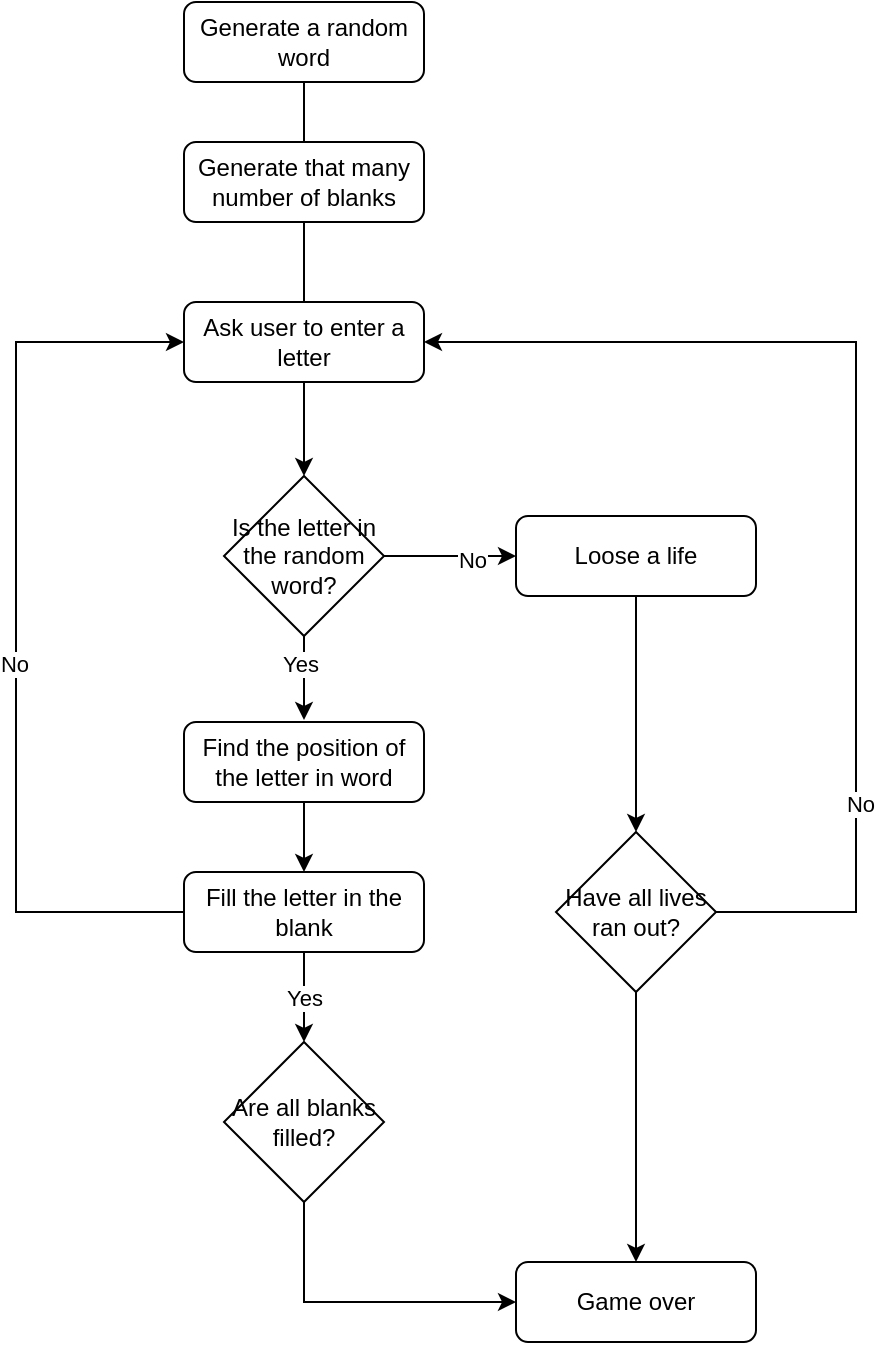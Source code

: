 <mxfile version="24.4.0" type="github">
  <diagram id="C5RBs43oDa-KdzZeNtuy" name="Page-1">
    <mxGraphModel dx="954" dy="530" grid="1" gridSize="10" guides="1" tooltips="1" connect="1" arrows="1" fold="1" page="1" pageScale="1" pageWidth="827" pageHeight="1169" math="0" shadow="0">
      <root>
        <mxCell id="WIyWlLk6GJQsqaUBKTNV-0" />
        <mxCell id="WIyWlLk6GJQsqaUBKTNV-1" parent="WIyWlLk6GJQsqaUBKTNV-0" />
        <mxCell id="WIyWlLk6GJQsqaUBKTNV-2" value="" style="rounded=0;html=1;jettySize=auto;orthogonalLoop=1;fontSize=11;endArrow=block;endFill=0;endSize=8;strokeWidth=1;shadow=0;labelBackgroundColor=none;edgeStyle=orthogonalEdgeStyle;" parent="WIyWlLk6GJQsqaUBKTNV-1" source="WIyWlLk6GJQsqaUBKTNV-3" edge="1">
          <mxGeometry relative="1" as="geometry">
            <mxPoint x="414" y="227" as="targetPoint" />
          </mxGeometry>
        </mxCell>
        <mxCell id="WIyWlLk6GJQsqaUBKTNV-3" value="Generate a random word" style="rounded=1;whiteSpace=wrap;html=1;fontSize=12;glass=0;strokeWidth=1;shadow=0;" parent="WIyWlLk6GJQsqaUBKTNV-1" vertex="1">
          <mxGeometry x="354" y="40" width="120" height="40" as="geometry" />
        </mxCell>
        <mxCell id="fdBWnp7wObq6THsPlyan-14" value="" style="edgeStyle=none;rounded=0;orthogonalLoop=1;jettySize=auto;html=1;" edge="1" parent="WIyWlLk6GJQsqaUBKTNV-1" source="WIyWlLk6GJQsqaUBKTNV-7" target="fdBWnp7wObq6THsPlyan-4">
          <mxGeometry relative="1" as="geometry" />
        </mxCell>
        <mxCell id="WIyWlLk6GJQsqaUBKTNV-7" value="Ask user to enter a letter" style="rounded=1;whiteSpace=wrap;html=1;fontSize=12;glass=0;strokeWidth=1;shadow=0;" parent="WIyWlLk6GJQsqaUBKTNV-1" vertex="1">
          <mxGeometry x="354" y="190" width="120" height="40" as="geometry" />
        </mxCell>
        <mxCell id="fdBWnp7wObq6THsPlyan-2" value="Generate that many number of blanks" style="rounded=1;whiteSpace=wrap;html=1;fontSize=12;glass=0;strokeWidth=1;shadow=0;" vertex="1" parent="WIyWlLk6GJQsqaUBKTNV-1">
          <mxGeometry x="354" y="110" width="120" height="40" as="geometry" />
        </mxCell>
        <mxCell id="fdBWnp7wObq6THsPlyan-15" value="" style="edgeStyle=none;rounded=0;orthogonalLoop=1;jettySize=auto;html=1;" edge="1" parent="WIyWlLk6GJQsqaUBKTNV-1" source="fdBWnp7wObq6THsPlyan-4">
          <mxGeometry relative="1" as="geometry">
            <mxPoint x="414" y="399" as="targetPoint" />
          </mxGeometry>
        </mxCell>
        <mxCell id="fdBWnp7wObq6THsPlyan-27" value="Yes" style="edgeLabel;html=1;align=center;verticalAlign=middle;resizable=0;points=[];" vertex="1" connectable="0" parent="fdBWnp7wObq6THsPlyan-15">
          <mxGeometry x="-0.348" y="-2" relative="1" as="geometry">
            <mxPoint as="offset" />
          </mxGeometry>
        </mxCell>
        <mxCell id="fdBWnp7wObq6THsPlyan-21" value="" style="edgeStyle=none;rounded=0;orthogonalLoop=1;jettySize=auto;html=1;" edge="1" parent="WIyWlLk6GJQsqaUBKTNV-1" source="fdBWnp7wObq6THsPlyan-4" target="fdBWnp7wObq6THsPlyan-19">
          <mxGeometry relative="1" as="geometry" />
        </mxCell>
        <mxCell id="fdBWnp7wObq6THsPlyan-26" value="No" style="edgeLabel;html=1;align=center;verticalAlign=middle;resizable=0;points=[];" vertex="1" connectable="0" parent="fdBWnp7wObq6THsPlyan-21">
          <mxGeometry x="0.333" y="-1" relative="1" as="geometry">
            <mxPoint y="1" as="offset" />
          </mxGeometry>
        </mxCell>
        <mxCell id="fdBWnp7wObq6THsPlyan-4" value="Is the letter in the random word?" style="rhombus;whiteSpace=wrap;html=1;" vertex="1" parent="WIyWlLk6GJQsqaUBKTNV-1">
          <mxGeometry x="374" y="277" width="80" height="80" as="geometry" />
        </mxCell>
        <mxCell id="fdBWnp7wObq6THsPlyan-25" style="edgeStyle=orthogonalEdgeStyle;rounded=0;orthogonalLoop=1;jettySize=auto;html=1;entryX=0;entryY=0.5;entryDx=0;entryDy=0;exitX=0;exitY=0.5;exitDx=0;exitDy=0;" edge="1" parent="WIyWlLk6GJQsqaUBKTNV-1" source="fdBWnp7wObq6THsPlyan-5" target="WIyWlLk6GJQsqaUBKTNV-7">
          <mxGeometry relative="1" as="geometry">
            <mxPoint x="360" y="606" as="sourcePoint" />
            <Array as="points">
              <mxPoint x="270" y="495" />
              <mxPoint x="270" y="210" />
            </Array>
          </mxGeometry>
        </mxCell>
        <mxCell id="fdBWnp7wObq6THsPlyan-38" value="No" style="edgeLabel;html=1;align=center;verticalAlign=middle;resizable=0;points=[];" vertex="1" connectable="0" parent="fdBWnp7wObq6THsPlyan-25">
          <mxGeometry x="-0.08" y="1" relative="1" as="geometry">
            <mxPoint as="offset" />
          </mxGeometry>
        </mxCell>
        <mxCell id="fdBWnp7wObq6THsPlyan-35" value="" style="edgeStyle=orthogonalEdgeStyle;rounded=0;orthogonalLoop=1;jettySize=auto;html=1;" edge="1" parent="WIyWlLk6GJQsqaUBKTNV-1" source="fdBWnp7wObq6THsPlyan-5" target="fdBWnp7wObq6THsPlyan-34">
          <mxGeometry relative="1" as="geometry" />
        </mxCell>
        <mxCell id="fdBWnp7wObq6THsPlyan-39" value="Yes" style="edgeLabel;html=1;align=center;verticalAlign=middle;resizable=0;points=[];" vertex="1" connectable="0" parent="fdBWnp7wObq6THsPlyan-35">
          <mxGeometry relative="1" as="geometry">
            <mxPoint as="offset" />
          </mxGeometry>
        </mxCell>
        <mxCell id="fdBWnp7wObq6THsPlyan-5" value="Fill the letter in the blank" style="rounded=1;whiteSpace=wrap;html=1;" vertex="1" parent="WIyWlLk6GJQsqaUBKTNV-1">
          <mxGeometry x="354" y="475" width="120" height="40" as="geometry" />
        </mxCell>
        <mxCell id="fdBWnp7wObq6THsPlyan-20" value="" style="edgeStyle=none;rounded=0;orthogonalLoop=1;jettySize=auto;html=1;" edge="1" parent="WIyWlLk6GJQsqaUBKTNV-1" source="fdBWnp7wObq6THsPlyan-6" target="fdBWnp7wObq6THsPlyan-5">
          <mxGeometry relative="1" as="geometry" />
        </mxCell>
        <mxCell id="fdBWnp7wObq6THsPlyan-6" value="Find the position of the letter in word" style="rounded=1;whiteSpace=wrap;html=1;" vertex="1" parent="WIyWlLk6GJQsqaUBKTNV-1">
          <mxGeometry x="354" y="400" width="120" height="40" as="geometry" />
        </mxCell>
        <mxCell id="fdBWnp7wObq6THsPlyan-29" style="edgeStyle=orthogonalEdgeStyle;rounded=0;orthogonalLoop=1;jettySize=auto;html=1;entryX=1;entryY=0.5;entryDx=0;entryDy=0;exitX=1;exitY=0.5;exitDx=0;exitDy=0;" edge="1" parent="WIyWlLk6GJQsqaUBKTNV-1" source="fdBWnp7wObq6THsPlyan-36" target="WIyWlLk6GJQsqaUBKTNV-7">
          <mxGeometry relative="1" as="geometry">
            <Array as="points">
              <mxPoint x="690" y="495" />
              <mxPoint x="690" y="210" />
            </Array>
          </mxGeometry>
        </mxCell>
        <mxCell id="fdBWnp7wObq6THsPlyan-37" value="No" style="edgeLabel;html=1;align=center;verticalAlign=middle;resizable=0;points=[];" vertex="1" connectable="0" parent="fdBWnp7wObq6THsPlyan-29">
          <mxGeometry x="-0.56" y="-2" relative="1" as="geometry">
            <mxPoint y="1" as="offset" />
          </mxGeometry>
        </mxCell>
        <mxCell id="fdBWnp7wObq6THsPlyan-45" value="" style="edgeStyle=orthogonalEdgeStyle;rounded=0;orthogonalLoop=1;jettySize=auto;html=1;" edge="1" parent="WIyWlLk6GJQsqaUBKTNV-1" source="fdBWnp7wObq6THsPlyan-19" target="fdBWnp7wObq6THsPlyan-36">
          <mxGeometry relative="1" as="geometry" />
        </mxCell>
        <mxCell id="fdBWnp7wObq6THsPlyan-19" value="Loose a life" style="rounded=1;whiteSpace=wrap;html=1;fontSize=12;glass=0;strokeWidth=1;shadow=0;" vertex="1" parent="WIyWlLk6GJQsqaUBKTNV-1">
          <mxGeometry x="520" y="297" width="120" height="40" as="geometry" />
        </mxCell>
        <mxCell id="fdBWnp7wObq6THsPlyan-44" style="edgeStyle=orthogonalEdgeStyle;rounded=0;orthogonalLoop=1;jettySize=auto;html=1;exitX=0.5;exitY=1;exitDx=0;exitDy=0;entryX=0;entryY=0.5;entryDx=0;entryDy=0;" edge="1" parent="WIyWlLk6GJQsqaUBKTNV-1" source="fdBWnp7wObq6THsPlyan-34" target="fdBWnp7wObq6THsPlyan-40">
          <mxGeometry relative="1" as="geometry" />
        </mxCell>
        <mxCell id="fdBWnp7wObq6THsPlyan-34" value="Are all blanks filled?" style="rhombus;whiteSpace=wrap;html=1;" vertex="1" parent="WIyWlLk6GJQsqaUBKTNV-1">
          <mxGeometry x="374" y="560" width="80" height="80" as="geometry" />
        </mxCell>
        <mxCell id="fdBWnp7wObq6THsPlyan-43" style="edgeStyle=orthogonalEdgeStyle;rounded=0;orthogonalLoop=1;jettySize=auto;html=1;entryX=0.5;entryY=0;entryDx=0;entryDy=0;" edge="1" parent="WIyWlLk6GJQsqaUBKTNV-1" source="fdBWnp7wObq6THsPlyan-36" target="fdBWnp7wObq6THsPlyan-40">
          <mxGeometry relative="1" as="geometry" />
        </mxCell>
        <mxCell id="fdBWnp7wObq6THsPlyan-36" value="Have all lives ran out?" style="rhombus;whiteSpace=wrap;html=1;" vertex="1" parent="WIyWlLk6GJQsqaUBKTNV-1">
          <mxGeometry x="540" y="455" width="80" height="80" as="geometry" />
        </mxCell>
        <mxCell id="fdBWnp7wObq6THsPlyan-40" value="Game over" style="rounded=1;whiteSpace=wrap;html=1;fontSize=12;glass=0;strokeWidth=1;shadow=0;" vertex="1" parent="WIyWlLk6GJQsqaUBKTNV-1">
          <mxGeometry x="520" y="670" width="120" height="40" as="geometry" />
        </mxCell>
      </root>
    </mxGraphModel>
  </diagram>
</mxfile>
